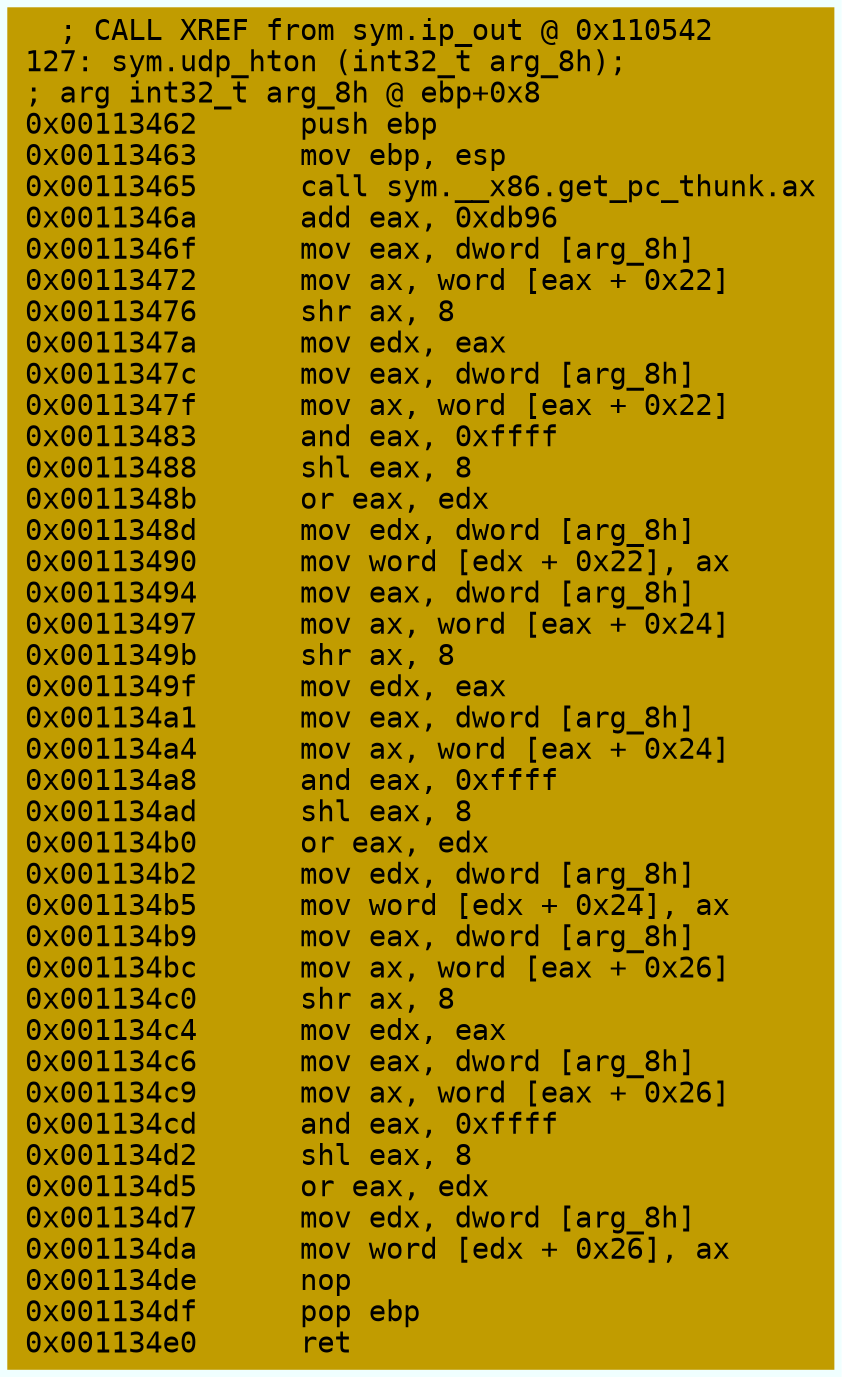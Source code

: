 digraph code {
	graph [bgcolor=azure fontsize=8 fontname="Courier" splines="ortho"];
	node [fillcolor=gray style=filled shape=box];
	edge [arrowhead="normal"];
	"0x00113462" [URL="sym.udp_hton/0x00113462", fillcolor="#c19c00",color="#c19c00", fontname="Courier",label="  ; CALL XREF from sym.ip_out @ 0x110542\l127: sym.udp_hton (int32_t arg_8h);\l; arg int32_t arg_8h @ ebp+0x8\l0x00113462      push ebp\l0x00113463      mov ebp, esp\l0x00113465      call sym.__x86.get_pc_thunk.ax\l0x0011346a      add eax, 0xdb96\l0x0011346f      mov eax, dword [arg_8h]\l0x00113472      mov ax, word [eax + 0x22]\l0x00113476      shr ax, 8\l0x0011347a      mov edx, eax\l0x0011347c      mov eax, dword [arg_8h]\l0x0011347f      mov ax, word [eax + 0x22]\l0x00113483      and eax, 0xffff\l0x00113488      shl eax, 8\l0x0011348b      or eax, edx\l0x0011348d      mov edx, dword [arg_8h]\l0x00113490      mov word [edx + 0x22], ax\l0x00113494      mov eax, dword [arg_8h]\l0x00113497      mov ax, word [eax + 0x24]\l0x0011349b      shr ax, 8\l0x0011349f      mov edx, eax\l0x001134a1      mov eax, dword [arg_8h]\l0x001134a4      mov ax, word [eax + 0x24]\l0x001134a8      and eax, 0xffff\l0x001134ad      shl eax, 8\l0x001134b0      or eax, edx\l0x001134b2      mov edx, dword [arg_8h]\l0x001134b5      mov word [edx + 0x24], ax\l0x001134b9      mov eax, dword [arg_8h]\l0x001134bc      mov ax, word [eax + 0x26]\l0x001134c0      shr ax, 8\l0x001134c4      mov edx, eax\l0x001134c6      mov eax, dword [arg_8h]\l0x001134c9      mov ax, word [eax + 0x26]\l0x001134cd      and eax, 0xffff\l0x001134d2      shl eax, 8\l0x001134d5      or eax, edx\l0x001134d7      mov edx, dword [arg_8h]\l0x001134da      mov word [edx + 0x26], ax\l0x001134de      nop\l0x001134df      pop ebp\l0x001134e0      ret\l"]
}
